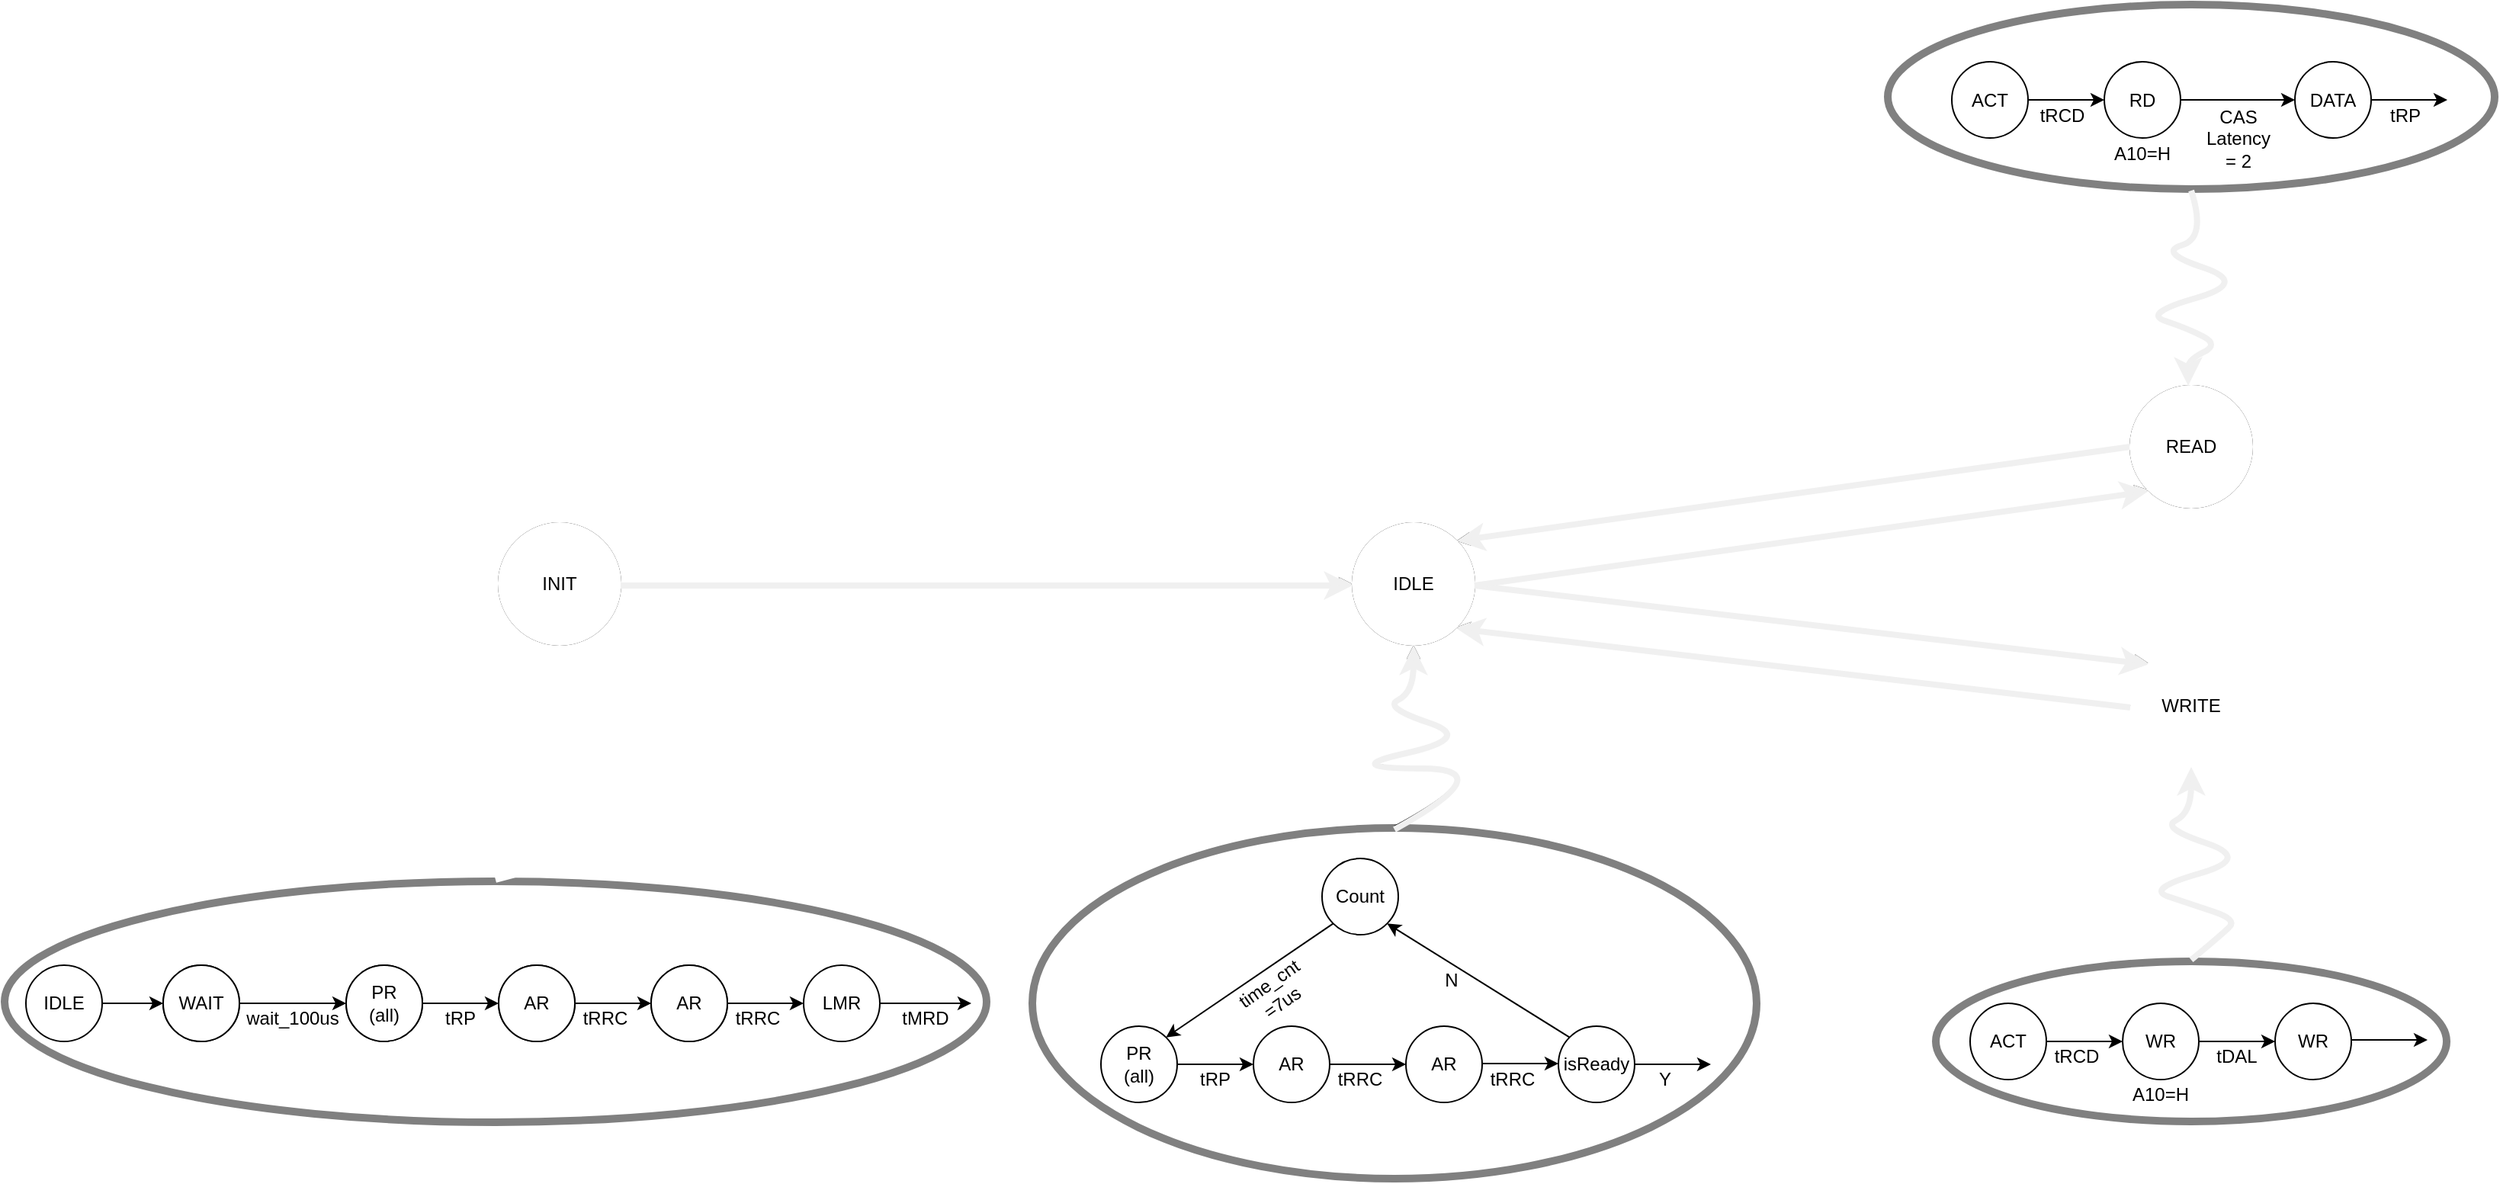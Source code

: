 <mxfile pages="1">
    <diagram id="SzldfXgz8s9Ld2kjQryq" name="Page-1">
        <mxGraphModel dx="1994" dy="810" grid="0" gridSize="10" guides="1" tooltips="1" connect="1" arrows="1" fold="1" page="0" pageScale="1" pageWidth="827" pageHeight="1169" math="0" shadow="0">
            <root>
                <mxCell id="0"/>
                <mxCell id="1" parent="0"/>
                <mxCell id="93" value="" style="ellipse;whiteSpace=wrap;html=1;strokeColor=#808080;labelBackgroundColor=#FFFFFF;labelBorderColor=#FFFFFF;fontColor=#000000;shadow=0;sketch=0;fillColor=#FFFFFF;strokeWidth=5;perimeterSpacing=1;" parent="1" vertex="1">
                    <mxGeometry x="681" y="170" width="398" height="121" as="geometry"/>
                </mxCell>
                <mxCell id="76" value="" style="ellipse;whiteSpace=wrap;html=1;strokeColor=#808080;labelBackgroundColor=none;labelBorderColor=none;fontColor=#000000;shadow=0;sketch=0;fillColor=#FFFFFF;strokeWidth=5;perimeterSpacing=1;" parent="1" vertex="1">
                    <mxGeometry x="712.5" y="797.5" width="335" height="105" as="geometry"/>
                </mxCell>
                <mxCell id="64" value="" style="ellipse;whiteSpace=wrap;html=1;strokeColor=#808080;labelBackgroundColor=#FFFFFF;labelBorderColor=#FFFFFF;fontColor=#000000;shadow=0;sketch=0;fillColor=#FFFFFF;strokeWidth=5;perimeterSpacing=1;" parent="1" vertex="1">
                    <mxGeometry x="120" y="710" width="475" height="230" as="geometry"/>
                </mxCell>
                <mxCell id="37" value="" style="ellipse;whiteSpace=wrap;html=1;fillColor=#FFFFFF;strokeColor=#808080;strokeWidth=5;perimeterSpacing=1;" parent="1" vertex="1">
                    <mxGeometry x="-554" y="745" width="644" height="158" as="geometry"/>
                </mxCell>
                <mxCell id="6" value="" style="edgeStyle=orthogonalEdgeStyle;rounded=0;orthogonalLoop=1;jettySize=auto;html=1;strokeColor=#000000;labelBackgroundColor=#FFFFFF;labelBorderColor=#FFFFFF;fontColor=#000000;shadow=0;sketch=0;" parent="1" source="2" target="3" edge="1">
                    <mxGeometry relative="1" as="geometry"/>
                </mxCell>
                <mxCell id="2" value="INIT" style="ellipse;whiteSpace=wrap;html=1;aspect=fixed;strokeColor=#000000;labelBackgroundColor=#FFFFFF;labelBorderColor=#FFFFFF;fontColor=#000000;shadow=0;sketch=0;" parent="1" vertex="1">
                    <mxGeometry x="-230" y="510" width="80" height="80" as="geometry"/>
                </mxCell>
                <mxCell id="3" value="IDLE" style="ellipse;whiteSpace=wrap;html=1;aspect=fixed;strokeColor=#000000;labelBackgroundColor=#FFFFFF;labelBorderColor=#FFFFFF;fontColor=#000000;shadow=0;sketch=0;" parent="1" vertex="1">
                    <mxGeometry x="330" y="510" width="80" height="80" as="geometry"/>
                </mxCell>
                <mxCell id="4" value="READ" style="ellipse;whiteSpace=wrap;html=1;aspect=fixed;strokeColor=#000000;labelBackgroundColor=#FFFFFF;labelBorderColor=#FFFFFF;fontColor=#000000;shadow=0;sketch=0;" parent="1" vertex="1">
                    <mxGeometry x="840" y="420" width="80" height="80" as="geometry"/>
                </mxCell>
                <mxCell id="7" value="WRITE" style="ellipse;whiteSpace=wrap;html=1;aspect=fixed;strokeColor=#FFFFFF;labelBackgroundColor=#FFFFFF;labelBorderColor=#FFFFFF;fontColor=#000000;shadow=0;sketch=0;fillColor=#FFFFFF;" parent="1" vertex="1">
                    <mxGeometry x="840" y="590" width="80" height="80" as="geometry"/>
                </mxCell>
                <mxCell id="14" value="" style="endArrow=classic;html=1;exitX=1;exitY=0.5;exitDx=0;exitDy=0;entryX=0;entryY=1;entryDx=0;entryDy=0;strokeColor=#000000;labelBackgroundColor=#FFFFFF;labelBorderColor=#FFFFFF;fontColor=#000000;shadow=0;sketch=0;" parent="1" source="3" target="4" edge="1">
                    <mxGeometry width="50" height="50" relative="1" as="geometry">
                        <mxPoint x="440" y="580" as="sourcePoint"/>
                        <mxPoint x="501.716" y="498.284" as="targetPoint"/>
                    </mxGeometry>
                </mxCell>
                <mxCell id="15" value="" style="endArrow=classic;html=1;exitX=1;exitY=0.5;exitDx=0;exitDy=0;entryX=0;entryY=0;entryDx=0;entryDy=0;strokeColor=#000000;labelBackgroundColor=#FFFFFF;labelBorderColor=#FFFFFF;fontColor=#000000;shadow=0;sketch=0;" parent="1" source="3" target="7" edge="1">
                    <mxGeometry width="50" height="50" relative="1" as="geometry">
                        <mxPoint x="370" y="700" as="sourcePoint"/>
                        <mxPoint x="420" y="650" as="targetPoint"/>
                    </mxGeometry>
                </mxCell>
                <mxCell id="16" value="" style="endArrow=classic;html=1;exitX=0;exitY=0.5;exitDx=0;exitDy=0;entryX=1;entryY=0;entryDx=0;entryDy=0;strokeColor=#000000;labelBackgroundColor=#FFFFFF;labelBorderColor=#FFFFFF;fontColor=#000000;shadow=0;sketch=0;" parent="1" source="4" target="3" edge="1">
                    <mxGeometry width="50" height="50" relative="1" as="geometry">
                        <mxPoint x="490" y="470" as="sourcePoint"/>
                        <mxPoint x="420" y="380" as="targetPoint"/>
                    </mxGeometry>
                </mxCell>
                <mxCell id="17" value="" style="endArrow=classic;html=1;exitX=0;exitY=0.5;exitDx=0;exitDy=0;entryX=1;entryY=1;entryDx=0;entryDy=0;strokeColor=#000000;labelBackgroundColor=#FFFFFF;labelBorderColor=#FFFFFF;fontColor=#000000;shadow=0;sketch=0;" parent="1" source="7" target="3" edge="1">
                    <mxGeometry width="50" height="50" relative="1" as="geometry">
                        <mxPoint x="500" y="480" as="sourcePoint"/>
                        <mxPoint x="408.284" y="531.716" as="targetPoint"/>
                    </mxGeometry>
                </mxCell>
                <mxCell id="24" value="" style="edgeStyle=orthogonalEdgeStyle;rounded=0;orthogonalLoop=1;jettySize=auto;html=1;strokeColor=#000000;labelBackgroundColor=#FFFFFF;labelBorderColor=#FFFFFF;fontColor=#000000;shadow=0;sketch=0;" parent="1" source="18" target="23" edge="1">
                    <mxGeometry relative="1" as="geometry"/>
                </mxCell>
                <mxCell id="18" value="WAIT" style="ellipse;whiteSpace=wrap;html=1;aspect=fixed;shadow=0;strokeColor=#000000;labelBackgroundColor=#FFFFFF;labelBorderColor=#FFFFFF;fontColor=#000000;sketch=0;" parent="1" vertex="1">
                    <mxGeometry x="-450" y="800" width="50" height="50" as="geometry"/>
                </mxCell>
                <mxCell id="26" value="" style="edgeStyle=orthogonalEdgeStyle;rounded=0;orthogonalLoop=1;jettySize=auto;html=1;strokeColor=#000000;labelBackgroundColor=#FFFFFF;labelBorderColor=#FFFFFF;fontColor=#000000;shadow=0;sketch=0;" parent="1" source="23" target="25" edge="1">
                    <mxGeometry relative="1" as="geometry"/>
                </mxCell>
                <mxCell id="23" value="PR&lt;br&gt;(all)" style="ellipse;whiteSpace=wrap;html=1;aspect=fixed;shadow=0;strokeColor=#000000;labelBackgroundColor=#FFFFFF;labelBorderColor=#FFFFFF;fontColor=#000000;sketch=0;" parent="1" vertex="1">
                    <mxGeometry x="-330" y="800" width="50" height="50" as="geometry"/>
                </mxCell>
                <mxCell id="29" value="" style="edgeStyle=orthogonalEdgeStyle;rounded=0;orthogonalLoop=1;jettySize=auto;html=1;strokeColor=#000000;labelBackgroundColor=#FFFFFF;labelBorderColor=#FFFFFF;fontColor=#000000;shadow=0;sketch=0;" parent="1" source="25" target="28" edge="1">
                    <mxGeometry relative="1" as="geometry"/>
                </mxCell>
                <mxCell id="25" value="AR" style="ellipse;whiteSpace=wrap;html=1;aspect=fixed;shadow=0;strokeColor=#000000;labelBackgroundColor=#FFFFFF;labelBorderColor=#FFFFFF;fontColor=#000000;sketch=0;" parent="1" vertex="1">
                    <mxGeometry x="-230" y="800" width="50" height="50" as="geometry"/>
                </mxCell>
                <mxCell id="31" value="" style="edgeStyle=orthogonalEdgeStyle;rounded=0;orthogonalLoop=1;jettySize=auto;html=1;strokeColor=#000000;labelBackgroundColor=#FFFFFF;labelBorderColor=#FFFFFF;fontColor=#000000;shadow=0;sketch=0;" parent="1" source="28" target="30" edge="1">
                    <mxGeometry relative="1" as="geometry"/>
                </mxCell>
                <mxCell id="28" value="AR" style="ellipse;whiteSpace=wrap;html=1;aspect=fixed;shadow=0;strokeColor=#000000;labelBackgroundColor=#FFFFFF;labelBorderColor=#FFFFFF;fontColor=#000000;sketch=0;" parent="1" vertex="1">
                    <mxGeometry x="-130" y="800" width="50" height="50" as="geometry"/>
                </mxCell>
                <mxCell id="35" value="" style="edgeStyle=orthogonalEdgeStyle;rounded=0;orthogonalLoop=1;jettySize=auto;html=1;strokeColor=#000000;labelBackgroundColor=#FFFFFF;labelBorderColor=#FFFFFF;fontColor=#000000;shadow=0;sketch=0;" parent="1" source="30" edge="1">
                    <mxGeometry relative="1" as="geometry">
                        <mxPoint x="80" y="825" as="targetPoint"/>
                    </mxGeometry>
                </mxCell>
                <mxCell id="30" value="LMR" style="ellipse;whiteSpace=wrap;html=1;aspect=fixed;shadow=0;strokeColor=#000000;labelBackgroundColor=#FFFFFF;labelBorderColor=#FFFFFF;fontColor=#000000;sketch=0;fillColor=#FFFFFF;" parent="1" vertex="1">
                    <mxGeometry x="-30" y="800" width="50" height="50" as="geometry"/>
                </mxCell>
                <mxCell id="20" value="wait_100us" style="text;html=1;strokeColor=none;fillColor=none;align=center;verticalAlign=middle;whiteSpace=wrap;rounded=0;shadow=0;labelBackgroundColor=none;labelBorderColor=none;fontColor=#000000;sketch=0;" parent="1" vertex="1">
                    <mxGeometry x="-385" y="825" width="40" height="20" as="geometry"/>
                </mxCell>
                <mxCell id="27" value="tRP" style="text;html=1;strokeColor=none;fillColor=none;align=center;verticalAlign=middle;whiteSpace=wrap;rounded=0;shadow=0;labelBackgroundColor=#FFFFFF;labelBorderColor=#FFFFFF;fontColor=#000000;sketch=0;" parent="1" vertex="1">
                    <mxGeometry x="-275" y="825" width="40" height="20" as="geometry"/>
                </mxCell>
                <mxCell id="32" value="tRRC" style="text;html=1;strokeColor=none;fillColor=none;align=center;verticalAlign=middle;whiteSpace=wrap;rounded=0;shadow=0;labelBackgroundColor=#FFFFFF;labelBorderColor=#FFFFFF;fontColor=#000000;sketch=0;" parent="1" vertex="1">
                    <mxGeometry x="-80" y="825" width="40" height="20" as="geometry"/>
                </mxCell>
                <mxCell id="33" value="tRRC" style="text;html=1;strokeColor=none;fillColor=none;align=center;verticalAlign=middle;whiteSpace=wrap;rounded=0;shadow=0;labelBackgroundColor=#FFFFFF;labelBorderColor=#FFFFFF;fontColor=#000000;sketch=0;" parent="1" vertex="1">
                    <mxGeometry x="-180" y="825" width="40" height="20" as="geometry"/>
                </mxCell>
                <mxCell id="36" value="tMRD" style="text;html=1;strokeColor=none;fillColor=none;align=center;verticalAlign=middle;whiteSpace=wrap;rounded=0;shadow=0;labelBackgroundColor=#FFFFFF;labelBorderColor=#FFFFFF;fontColor=#000000;sketch=0;" parent="1" vertex="1">
                    <mxGeometry x="30" y="825" width="40" height="20" as="geometry"/>
                </mxCell>
                <mxCell id="40" value="" style="curved=1;endArrow=classic;html=1;exitX=0.5;exitY=0;exitDx=0;exitDy=0;strokeColor=#FFFFFF;labelBackgroundColor=#FFFFFF;labelBorderColor=#FFFFFF;fontColor=#000000;shadow=0;sketch=0;strokeWidth=4;" parent="1" source="37" edge="1">
                    <mxGeometry width="50" height="50" relative="1" as="geometry">
                        <mxPoint x="-290" y="670" as="sourcePoint"/>
                        <mxPoint x="-190" y="590" as="targetPoint"/>
                        <Array as="points">
                            <mxPoint x="-140" y="720"/>
                            <mxPoint x="-230" y="700"/>
                            <mxPoint x="-150" y="680"/>
                            <mxPoint x="-220" y="650"/>
                            <mxPoint x="-170" y="640"/>
                            <mxPoint x="-190" y="610"/>
                        </Array>
                    </mxGeometry>
                </mxCell>
                <mxCell id="47" value="PR&lt;br&gt;(all)" style="ellipse;whiteSpace=wrap;html=1;aspect=fixed;shadow=0;strokeColor=#000000;labelBackgroundColor=#FFFFFF;labelBorderColor=#FFFFFF;fontColor=#000000;sketch=0;fillColor=#FFFFFF;" parent="1" vertex="1">
                    <mxGeometry x="165" y="840" width="50" height="50" as="geometry"/>
                </mxCell>
                <mxCell id="48" value="AR" style="ellipse;whiteSpace=wrap;html=1;aspect=fixed;shadow=0;strokeColor=#000000;labelBackgroundColor=#FFFFFF;labelBorderColor=#FFFFFF;fontColor=#000000;sketch=0;fillColor=#FFFFFF;" parent="1" vertex="1">
                    <mxGeometry x="265" y="840" width="50" height="50" as="geometry"/>
                </mxCell>
                <mxCell id="49" value="AR" style="ellipse;whiteSpace=wrap;html=1;aspect=fixed;shadow=0;strokeColor=#000000;labelBackgroundColor=#FFFFFF;labelBorderColor=#FFFFFF;fontColor=#000000;sketch=0;fillColor=#FFFFFF;" parent="1" vertex="1">
                    <mxGeometry x="365" y="840" width="50" height="50" as="geometry"/>
                </mxCell>
                <mxCell id="50" value="tRP" style="text;html=1;strokeColor=none;fillColor=none;align=center;verticalAlign=middle;whiteSpace=wrap;rounded=0;shadow=0;labelBackgroundColor=#FFFFFF;labelBorderColor=#FFFFFF;fontColor=#000000;sketch=0;" parent="1" vertex="1">
                    <mxGeometry x="220" y="865" width="40" height="20" as="geometry"/>
                </mxCell>
                <mxCell id="51" value="tRRC" style="text;html=1;strokeColor=none;fillColor=none;align=center;verticalAlign=middle;whiteSpace=wrap;rounded=0;shadow=0;labelBackgroundColor=#FFFFFF;labelBorderColor=#FFFFFF;fontColor=#000000;sketch=0;" parent="1" vertex="1">
                    <mxGeometry x="415" y="865" width="40" height="20" as="geometry"/>
                </mxCell>
                <mxCell id="52" value="tRRC" style="text;html=1;strokeColor=none;fillColor=none;align=center;verticalAlign=middle;whiteSpace=wrap;rounded=0;shadow=0;labelBackgroundColor=#FFFFFF;labelBorderColor=#FFFFFF;fontColor=#000000;sketch=0;" parent="1" vertex="1">
                    <mxGeometry x="315" y="865" width="40" height="20" as="geometry"/>
                </mxCell>
                <mxCell id="53" value="" style="endArrow=classic;html=1;exitX=1;exitY=0.5;exitDx=0;exitDy=0;entryX=0;entryY=0.5;entryDx=0;entryDy=0;strokeColor=#000000;labelBackgroundColor=#FFFFFF;labelBorderColor=#FFFFFF;fontColor=#000000;shadow=0;sketch=0;" parent="1" source="47" target="48" edge="1">
                    <mxGeometry width="50" height="50" relative="1" as="geometry">
                        <mxPoint x="225" y="850" as="sourcePoint"/>
                        <mxPoint x="275" y="800" as="targetPoint"/>
                    </mxGeometry>
                </mxCell>
                <mxCell id="54" value="" style="endArrow=classic;html=1;exitX=1;exitY=0.5;exitDx=0;exitDy=0;entryX=0;entryY=0.5;entryDx=0;entryDy=0;strokeColor=#000000;labelBackgroundColor=#FFFFFF;labelBorderColor=#FFFFFF;fontColor=#000000;shadow=0;sketch=0;" parent="1" edge="1">
                    <mxGeometry width="50" height="50" relative="1" as="geometry">
                        <mxPoint x="315.0" y="865" as="sourcePoint"/>
                        <mxPoint x="365.0" y="865" as="targetPoint"/>
                    </mxGeometry>
                </mxCell>
                <mxCell id="55" value="" style="endArrow=classic;html=1;exitX=1;exitY=0.5;exitDx=0;exitDy=0;entryX=0;entryY=0.5;entryDx=0;entryDy=0;strokeColor=#000000;labelBackgroundColor=#FFFFFF;labelBorderColor=#FFFFFF;fontColor=#000000;shadow=0;sketch=0;" parent="1" edge="1">
                    <mxGeometry width="50" height="50" relative="1" as="geometry">
                        <mxPoint x="415.0" y="864.5" as="sourcePoint"/>
                        <mxPoint x="465.0" y="864.5" as="targetPoint"/>
                    </mxGeometry>
                </mxCell>
                <mxCell id="56" value="isReady" style="ellipse;whiteSpace=wrap;html=1;aspect=fixed;shadow=0;strokeColor=#000000;labelBackgroundColor=#FFFFFF;labelBorderColor=#FFFFFF;fontColor=#000000;sketch=0;fillColor=#FFFFFF;" parent="1" vertex="1">
                    <mxGeometry x="465" y="840" width="50" height="50" as="geometry"/>
                </mxCell>
                <mxCell id="57" value="" style="endArrow=classic;html=1;exitX=1;exitY=0.5;exitDx=0;exitDy=0;entryX=0;entryY=0.5;entryDx=0;entryDy=0;strokeColor=#000000;labelBackgroundColor=#FFFFFF;labelBorderColor=#FFFFFF;fontColor=#000000;shadow=0;sketch=0;" parent="1" edge="1">
                    <mxGeometry width="50" height="50" relative="1" as="geometry">
                        <mxPoint x="515.0" y="865" as="sourcePoint"/>
                        <mxPoint x="565.0" y="865" as="targetPoint"/>
                    </mxGeometry>
                </mxCell>
                <mxCell id="58" value="Y" style="text;html=1;strokeColor=none;fillColor=none;align=center;verticalAlign=middle;whiteSpace=wrap;rounded=0;shadow=0;labelBackgroundColor=#FFFFFF;labelBorderColor=#FFFFFF;fontColor=#000000;sketch=0;" parent="1" vertex="1">
                    <mxGeometry x="515" y="865" width="40" height="20" as="geometry"/>
                </mxCell>
                <mxCell id="59" value="Count" style="ellipse;whiteSpace=wrap;html=1;aspect=fixed;shadow=0;strokeColor=#000000;labelBackgroundColor=#FFFFFF;labelBorderColor=#FFFFFF;fontColor=#000000;sketch=0;fillColor=#FFFFFF;" parent="1" vertex="1">
                    <mxGeometry x="310" y="730" width="50" height="50" as="geometry"/>
                </mxCell>
                <mxCell id="60" value="" style="endArrow=classic;html=1;exitX=0;exitY=0;exitDx=0;exitDy=0;entryX=1;entryY=1;entryDx=0;entryDy=0;strokeColor=#000000;labelBackgroundColor=#FFFFFF;labelBorderColor=#FFFFFF;fontColor=#000000;shadow=0;sketch=0;" parent="1" source="56" target="59" edge="1">
                    <mxGeometry width="50" height="50" relative="1" as="geometry">
                        <mxPoint x="225" y="800" as="sourcePoint"/>
                        <mxPoint x="275" y="750" as="targetPoint"/>
                    </mxGeometry>
                </mxCell>
                <mxCell id="61" value="" style="endArrow=classic;html=1;exitX=0;exitY=1;exitDx=0;exitDy=0;entryX=1;entryY=0;entryDx=0;entryDy=0;strokeColor=#000000;labelBackgroundColor=#FFFFFF;labelBorderColor=#FFFFFF;fontColor=#000000;shadow=0;sketch=0;" parent="1" source="59" target="47" edge="1">
                    <mxGeometry width="50" height="50" relative="1" as="geometry">
                        <mxPoint x="285" y="780.0" as="sourcePoint"/>
                        <mxPoint x="155" y="695" as="targetPoint"/>
                    </mxGeometry>
                </mxCell>
                <mxCell id="62" value="N" style="text;html=1;strokeColor=none;fillColor=none;align=center;verticalAlign=middle;whiteSpace=wrap;rounded=0;shadow=0;labelBackgroundColor=none;labelBorderColor=none;fontColor=#000000;sketch=0;" parent="1" vertex="1">
                    <mxGeometry x="375" y="800" width="40" height="20" as="geometry"/>
                </mxCell>
                <mxCell id="63" value="&lt;p style=&quot;line-height: 120%&quot;&gt;time_cnt =7us&lt;/p&gt;" style="text;html=1;strokeColor=none;fillColor=none;align=center;verticalAlign=middle;whiteSpace=wrap;rounded=0;shadow=0;rotation=325;labelBackgroundColor=none;labelBorderColor=none;fontColor=#000000;sketch=0;" parent="1" vertex="1">
                    <mxGeometry x="247" y="808" width="65" height="20" as="geometry"/>
                </mxCell>
                <mxCell id="65" value="" style="curved=1;endArrow=classic;html=1;exitX=0.5;exitY=0;exitDx=0;exitDy=0;entryX=0.5;entryY=1;entryDx=0;entryDy=0;strokeColor=#000000;labelBackgroundColor=#FFFFFF;labelBorderColor=#FFFFFF;fontColor=#000000;shadow=0;sketch=0;" parent="1" source="64" target="3" edge="1">
                    <mxGeometry width="50" height="50" relative="1" as="geometry">
                        <mxPoint x="110" y="690" as="sourcePoint"/>
                        <mxPoint x="160" y="640" as="targetPoint"/>
                        <Array as="points">
                            <mxPoint x="430" y="670"/>
                            <mxPoint x="320" y="670"/>
                            <mxPoint x="410" y="650"/>
                            <mxPoint x="350" y="630"/>
                            <mxPoint x="370" y="620"/>
                        </Array>
                    </mxGeometry>
                </mxCell>
                <mxCell id="69" value="" style="edgeStyle=orthogonalEdgeStyle;rounded=0;orthogonalLoop=1;jettySize=auto;html=1;strokeColor=#000000;labelBackgroundColor=#FFFFFF;labelBorderColor=#FFFFFF;fontColor=#000000;shadow=0;sketch=0;" parent="1" source="66" target="68" edge="1">
                    <mxGeometry relative="1" as="geometry"/>
                </mxCell>
                <mxCell id="66" value="ACT" style="ellipse;whiteSpace=wrap;html=1;aspect=fixed;shadow=0;strokeColor=#000000;labelBackgroundColor=none;labelBorderColor=none;fontColor=#000000;sketch=0;fillColor=#FFFFFF;" parent="1" vertex="1">
                    <mxGeometry x="735" y="825" width="50" height="50" as="geometry"/>
                </mxCell>
                <mxCell id="73" value="" style="edgeStyle=orthogonalEdgeStyle;rounded=0;orthogonalLoop=1;jettySize=auto;html=1;strokeColor=#000000;labelBackgroundColor=#FFFFFF;labelBorderColor=#FFFFFF;fontColor=#000000;shadow=0;sketch=0;" parent="1" source="68" target="72" edge="1">
                    <mxGeometry relative="1" as="geometry"/>
                </mxCell>
                <mxCell id="68" value="WR" style="ellipse;whiteSpace=wrap;html=1;aspect=fixed;shadow=0;strokeColor=#000000;labelBackgroundColor=none;labelBorderColor=none;fontColor=#000000;sketch=0;fillColor=#FFFFFF;" parent="1" vertex="1">
                    <mxGeometry x="835" y="825" width="50" height="50" as="geometry"/>
                </mxCell>
                <mxCell id="72" value="WR" style="ellipse;whiteSpace=wrap;html=1;aspect=fixed;shadow=0;strokeColor=#000000;labelBackgroundColor=none;labelBorderColor=none;fontColor=#000000;sketch=0;fillColor=#FFFFFF;" parent="1" vertex="1">
                    <mxGeometry x="935" y="825" width="50" height="50" as="geometry"/>
                </mxCell>
                <mxCell id="70" value="tRCD" style="text;html=1;strokeColor=none;fillColor=none;align=center;verticalAlign=middle;whiteSpace=wrap;rounded=0;shadow=0;labelBackgroundColor=#FFFFFF;labelBorderColor=#FFFFFF;fontColor=#000000;sketch=0;" parent="1" vertex="1">
                    <mxGeometry x="785" y="850" width="40" height="20" as="geometry"/>
                </mxCell>
                <mxCell id="71" value="A10=H" style="text;html=1;strokeColor=none;fillColor=none;align=center;verticalAlign=middle;whiteSpace=wrap;rounded=0;shadow=0;labelBackgroundColor=#FFFFFF;labelBorderColor=#FFFFFF;fontColor=#000000;sketch=0;" parent="1" vertex="1">
                    <mxGeometry x="840" y="875" width="40" height="20" as="geometry"/>
                </mxCell>
                <mxCell id="74" value="tDAL" style="text;html=1;strokeColor=none;fillColor=none;align=center;verticalAlign=middle;whiteSpace=wrap;rounded=0;shadow=0;labelBackgroundColor=#FFFFFF;labelBorderColor=#FFFFFF;fontColor=#000000;sketch=0;" parent="1" vertex="1">
                    <mxGeometry x="890" y="850" width="40" height="20" as="geometry"/>
                </mxCell>
                <mxCell id="75" value="" style="edgeStyle=orthogonalEdgeStyle;rounded=0;orthogonalLoop=1;jettySize=auto;html=1;strokeColor=#000000;labelBackgroundColor=#FFFFFF;labelBorderColor=#FFFFFF;fontColor=#000000;shadow=0;sketch=0;" parent="1" edge="1">
                    <mxGeometry relative="1" as="geometry">
                        <mxPoint x="985" y="849.0" as="sourcePoint"/>
                        <mxPoint x="1035" y="849.0" as="targetPoint"/>
                    </mxGeometry>
                </mxCell>
                <mxCell id="77" value="" style="curved=1;endArrow=classic;html=1;exitX=0.5;exitY=0;exitDx=0;exitDy=0;entryX=0.5;entryY=1;entryDx=0;entryDy=0;strokeColor=#F0F0F0;labelBackgroundColor=#FFFFFF;labelBorderColor=#FFFFFF;fontColor=#000000;shadow=0;sketch=0;strokeWidth=4;" parent="1" source="76" edge="1">
                    <mxGeometry width="50" height="50" relative="1" as="geometry">
                        <mxPoint x="867.5" y="790" as="sourcePoint"/>
                        <mxPoint x="880" y="670" as="targetPoint"/>
                        <Array as="points">
                            <mxPoint x="900" y="780"/>
                            <mxPoint x="910" y="770"/>
                            <mxPoint x="880" y="760"/>
                            <mxPoint x="850" y="750"/>
                            <mxPoint x="920" y="730"/>
                            <mxPoint x="860" y="710"/>
                            <mxPoint x="880" y="700"/>
                        </Array>
                    </mxGeometry>
                </mxCell>
                <mxCell id="79" value="" style="edgeStyle=orthogonalEdgeStyle;rounded=0;orthogonalLoop=1;jettySize=auto;html=1;strokeColor=#000000;labelBackgroundColor=#FFFFFF;labelBorderColor=#FFFFFF;fontColor=#000000;shadow=0;sketch=0;" parent="1" source="80" target="82" edge="1">
                    <mxGeometry relative="1" as="geometry"/>
                </mxCell>
                <mxCell id="80" value="ACT" style="ellipse;whiteSpace=wrap;html=1;aspect=fixed;shadow=0;strokeColor=#000000;labelBackgroundColor=#FFFFFF;labelBorderColor=#FFFFFF;fontColor=#000000;sketch=0;fillColor=#FFFFFF;" parent="1" vertex="1">
                    <mxGeometry x="723" y="207.5" width="50" height="50" as="geometry"/>
                </mxCell>
                <mxCell id="89" value="" style="edgeStyle=orthogonalEdgeStyle;rounded=0;orthogonalLoop=1;jettySize=auto;html=1;strokeColor=#000000;labelBackgroundColor=#FFFFFF;labelBorderColor=#FFFFFF;fontColor=#000000;shadow=0;sketch=0;" parent="1" source="82" target="88" edge="1">
                    <mxGeometry relative="1" as="geometry"/>
                </mxCell>
                <mxCell id="82" value="RD" style="ellipse;whiteSpace=wrap;html=1;aspect=fixed;shadow=0;strokeColor=#000000;labelBackgroundColor=#FFFFFF;labelBorderColor=#FFFFFF;fontColor=#000000;sketch=0;fillColor=#FFFFFF;" parent="1" vertex="1">
                    <mxGeometry x="823" y="207.5" width="50" height="50" as="geometry"/>
                </mxCell>
                <mxCell id="88" value="DATA" style="ellipse;whiteSpace=wrap;html=1;aspect=fixed;shadow=0;strokeColor=#000000;labelBackgroundColor=#FFFFFF;labelBorderColor=#FFFFFF;fontColor=#000000;sketch=0;fillColor=#FFFFFF;" parent="1" vertex="1">
                    <mxGeometry x="948" y="207.5" width="50" height="50" as="geometry"/>
                </mxCell>
                <mxCell id="84" value="tRCD" style="text;html=1;strokeColor=none;fillColor=none;align=center;verticalAlign=middle;whiteSpace=wrap;rounded=0;shadow=0;labelBackgroundColor=#FFFFFF;labelBorderColor=#FFFFFF;fontColor=#000000;sketch=0;" parent="1" vertex="1">
                    <mxGeometry x="773" y="233" width="45" height="20" as="geometry"/>
                </mxCell>
                <mxCell id="85" value="A10=H" style="text;html=1;strokeColor=none;fillColor=none;align=center;verticalAlign=middle;whiteSpace=wrap;rounded=0;shadow=0;labelBackgroundColor=#FFFFFF;labelBorderColor=#FFFFFF;fontColor=#000000;sketch=0;" parent="1" vertex="1">
                    <mxGeometry x="828" y="257.5" width="40" height="20" as="geometry"/>
                </mxCell>
                <mxCell id="90" value="CAS Latency&lt;br&gt;= 2" style="text;html=1;strokeColor=#000000;fillColor=none;align=center;verticalAlign=middle;whiteSpace=wrap;rounded=0;shadow=0;labelBackgroundColor=#FFFFFF;labelBorderColor=#FFFFFF;fontColor=#000000;sketch=0;" parent="1" vertex="1">
                    <mxGeometry x="890.5" y="247.5" width="40" height="20" as="geometry"/>
                </mxCell>
                <mxCell id="91" value="" style="edgeStyle=orthogonalEdgeStyle;rounded=0;orthogonalLoop=1;jettySize=auto;html=1;strokeColor=#000000;labelBackgroundColor=#FFFFFF;labelBorderColor=#FFFFFF;fontColor=#000000;shadow=0;sketch=0;" parent="1" edge="1">
                    <mxGeometry relative="1" as="geometry">
                        <mxPoint x="998" y="232.5" as="sourcePoint"/>
                        <mxPoint x="1048" y="232.5" as="targetPoint"/>
                    </mxGeometry>
                </mxCell>
                <mxCell id="92" value="tRP" style="text;html=1;strokeColor=none;fillColor=none;align=center;verticalAlign=middle;whiteSpace=wrap;rounded=0;shadow=0;labelBackgroundColor=#FFFFFF;labelBorderColor=#FFFFFF;fontColor=#000000;sketch=0;" parent="1" vertex="1">
                    <mxGeometry x="998" y="233" width="45" height="20" as="geometry"/>
                </mxCell>
                <mxCell id="95" value="" style="curved=1;endArrow=classic;html=1;exitX=0.5;exitY=1;exitDx=0;exitDy=0;entryX=0.5;entryY=1;entryDx=0;entryDy=0;strokeColor=#F0F0F0;labelBackgroundColor=#FFFFFF;labelBorderColor=#FFFFFF;fontColor=#000000;shadow=0;sketch=0;strokeWidth=4;" parent="1" source="93" edge="1">
                    <mxGeometry width="50" height="50" relative="1" as="geometry">
                        <mxPoint x="878" y="292.5" as="sourcePoint"/>
                        <mxPoint x="878" y="420" as="targetPoint"/>
                        <Array as="points">
                            <mxPoint x="890" y="323"/>
                            <mxPoint x="858" y="332.5"/>
                            <mxPoint x="918" y="352.5"/>
                            <mxPoint x="848" y="372.5"/>
                            <mxPoint x="878" y="382.5"/>
                            <mxPoint x="898" y="393"/>
                            <mxPoint x="878" y="403"/>
                        </Array>
                    </mxGeometry>
                </mxCell>
                <mxCell id="107" value="WAIT" style="ellipse;whiteSpace=wrap;html=1;aspect=fixed;shadow=0;strokeColor=#000000;labelBackgroundColor=#FFFFFF;labelBorderColor=#FFFFFF;fontColor=#000000;sketch=0;fillColor=#FFFFFF;" parent="1" vertex="1">
                    <mxGeometry x="-450" y="800" width="50" height="50" as="geometry"/>
                </mxCell>
                <mxCell id="108" value="PR&lt;br&gt;(all)" style="ellipse;whiteSpace=wrap;html=1;aspect=fixed;shadow=0;strokeColor=#000000;labelBackgroundColor=#FFFFFF;labelBorderColor=#FFFFFF;fontColor=#000000;sketch=0;fillColor=#FFFFFF;" parent="1" vertex="1">
                    <mxGeometry x="-330" y="800" width="50" height="50" as="geometry"/>
                </mxCell>
                <mxCell id="109" value="AR" style="ellipse;whiteSpace=wrap;html=1;aspect=fixed;shadow=0;strokeColor=#000000;labelBackgroundColor=#FFFFFF;labelBorderColor=#FFFFFF;fontColor=#000000;sketch=0;fillColor=#FFFFFF;" parent="1" vertex="1">
                    <mxGeometry x="-230" y="800" width="50" height="50" as="geometry"/>
                </mxCell>
                <mxCell id="110" value="AR" style="ellipse;whiteSpace=wrap;html=1;aspect=fixed;shadow=0;strokeColor=#000000;labelBackgroundColor=#FFFFFF;labelBorderColor=#FFFFFF;fontColor=#000000;sketch=0;fillColor=#FFFFFF;" parent="1" vertex="1">
                    <mxGeometry x="-130" y="800" width="50" height="50" as="geometry"/>
                </mxCell>
                <mxCell id="111" value="INIT" style="ellipse;whiteSpace=wrap;html=1;aspect=fixed;strokeColor=#FFFFFF;labelBackgroundColor=#FFFFFF;labelBorderColor=#FFFFFF;fontColor=#000000;shadow=0;sketch=0;fillColor=#FFFFFF;" parent="1" vertex="1">
                    <mxGeometry x="-230" y="510" width="80" height="80" as="geometry"/>
                </mxCell>
                <mxCell id="112" value="IDLE" style="ellipse;whiteSpace=wrap;html=1;aspect=fixed;strokeColor=#FFFFFF;labelBackgroundColor=#FFFFFF;labelBorderColor=#FFFFFF;fontColor=#000000;shadow=0;sketch=0;fillColor=#FFFFFF;" parent="1" vertex="1">
                    <mxGeometry x="330" y="510" width="80" height="80" as="geometry"/>
                </mxCell>
                <mxCell id="113" value="" style="edgeStyle=orthogonalEdgeStyle;rounded=0;orthogonalLoop=1;jettySize=auto;html=1;strokeColor=#F0F0F0;labelBackgroundColor=#FFFFFF;labelBorderColor=#FFFFFF;fontColor=#000000;shadow=0;sketch=0;" parent="1" source="111" target="112" edge="1">
                    <mxGeometry relative="1" as="geometry"/>
                </mxCell>
                <mxCell id="114" value="" style="endArrow=classic;html=1;exitX=1;exitY=0.5;exitDx=0;exitDy=0;entryX=0;entryY=1;entryDx=0;entryDy=0;strokeColor=#F0F0F0;labelBackgroundColor=#FFFFFF;labelBorderColor=#FFFFFF;fontColor=#000000;shadow=0;sketch=0;" parent="1" source="112" target="119" edge="1">
                    <mxGeometry width="50" height="50" relative="1" as="geometry">
                        <mxPoint x="440" y="580" as="sourcePoint"/>
                        <mxPoint x="501.716" y="498.284" as="targetPoint"/>
                    </mxGeometry>
                </mxCell>
                <mxCell id="115" value="" style="endArrow=classic;html=1;exitX=0;exitY=0.5;exitDx=0;exitDy=0;entryX=1;entryY=0;entryDx=0;entryDy=0;strokeColor=#F0F0F0;labelBackgroundColor=#FFFFFF;labelBorderColor=#FFFFFF;fontColor=#000000;shadow=0;sketch=0;strokeWidth=4;" parent="1" source="119" target="112" edge="1">
                    <mxGeometry width="50" height="50" relative="1" as="geometry">
                        <mxPoint x="490" y="470" as="sourcePoint"/>
                        <mxPoint x="420" y="380" as="targetPoint"/>
                    </mxGeometry>
                </mxCell>
                <mxCell id="116" value="" style="endArrow=classic;html=1;exitX=1;exitY=0.5;exitDx=0;exitDy=0;entryX=0;entryY=0;entryDx=0;entryDy=0;strokeColor=#F0F0F0;labelBackgroundColor=#FFFFFF;labelBorderColor=#FFFFFF;fontColor=#000000;shadow=0;sketch=0;" parent="1" source="112" edge="1">
                    <mxGeometry width="50" height="50" relative="1" as="geometry">
                        <mxPoint x="370" y="700" as="sourcePoint"/>
                        <mxPoint x="851.716" y="601.716" as="targetPoint"/>
                    </mxGeometry>
                </mxCell>
                <mxCell id="117" value="" style="endArrow=classic;html=1;exitX=0;exitY=0.5;exitDx=0;exitDy=0;entryX=1;entryY=1;entryDx=0;entryDy=0;strokeColor=#F0F0F0;labelBackgroundColor=#FFFFFF;labelBorderColor=#FFFFFF;fontColor=#000000;shadow=0;sketch=0;" parent="1" target="112" edge="1">
                    <mxGeometry width="50" height="50" relative="1" as="geometry">
                        <mxPoint x="840" y="630" as="sourcePoint"/>
                        <mxPoint x="408.284" y="531.716" as="targetPoint"/>
                    </mxGeometry>
                </mxCell>
                <mxCell id="118" value="" style="curved=1;endArrow=classic;html=1;exitX=0.5;exitY=0;exitDx=0;exitDy=0;entryX=0.5;entryY=1;entryDx=0;entryDy=0;strokeColor=#F0F0F0;labelBackgroundColor=#FFFFFF;labelBorderColor=#FFFFFF;fontColor=#000000;shadow=0;sketch=0;" parent="1" target="112" edge="1">
                    <mxGeometry width="50" height="50" relative="1" as="geometry">
                        <mxPoint x="357.5" y="710" as="sourcePoint"/>
                        <mxPoint x="160" y="640" as="targetPoint"/>
                        <Array as="points">
                            <mxPoint x="430" y="670"/>
                            <mxPoint x="320" y="670"/>
                            <mxPoint x="410" y="650"/>
                            <mxPoint x="350" y="630"/>
                            <mxPoint x="370" y="620"/>
                        </Array>
                    </mxGeometry>
                </mxCell>
                <mxCell id="119" value="READ" style="ellipse;whiteSpace=wrap;html=1;aspect=fixed;strokeColor=#FFFFFF;labelBackgroundColor=#FFFFFF;labelBorderColor=#FFFFFF;fontColor=#000000;shadow=0;sketch=0;fillColor=#FFFFFF;" parent="1" vertex="1">
                    <mxGeometry x="840" y="420" width="80" height="80" as="geometry"/>
                </mxCell>
                <mxCell id="129" value="" style="curved=1;endArrow=classic;html=1;exitX=0.5;exitY=0;exitDx=0;exitDy=0;entryX=0.5;entryY=1;entryDx=0;entryDy=0;strokeColor=#F0F0F0;labelBackgroundColor=#FFFFFF;labelBorderColor=#FFFFFF;fontColor=#000000;shadow=0;sketch=0;strokeWidth=4;" parent="1" edge="1">
                    <mxGeometry width="50" height="50" relative="1" as="geometry">
                        <mxPoint x="357.5" y="711" as="sourcePoint"/>
                        <mxPoint x="370" y="591.0" as="targetPoint"/>
                        <Array as="points">
                            <mxPoint x="430" y="671"/>
                            <mxPoint x="320" y="671"/>
                            <mxPoint x="410" y="651"/>
                            <mxPoint x="350" y="631"/>
                            <mxPoint x="370" y="621"/>
                        </Array>
                    </mxGeometry>
                </mxCell>
                <mxCell id="131" value="" style="edgeStyle=orthogonalEdgeStyle;rounded=0;orthogonalLoop=1;jettySize=auto;html=1;strokeColor=#F0F0F0;labelBackgroundColor=#FFFFFF;labelBorderColor=#FFFFFF;fontColor=#000000;shadow=0;sketch=0;strokeWidth=4;" parent="1" edge="1">
                    <mxGeometry relative="1" as="geometry">
                        <mxPoint x="-150" y="551.0" as="sourcePoint"/>
                        <mxPoint x="330" y="551.0" as="targetPoint"/>
                    </mxGeometry>
                </mxCell>
                <mxCell id="132" value="" style="endArrow=classic;html=1;exitX=0;exitY=0.5;exitDx=0;exitDy=0;entryX=1;entryY=1;entryDx=0;entryDy=0;strokeColor=#F0F0F0;labelBackgroundColor=#FFFFFF;labelBorderColor=#FFFFFF;fontColor=#000000;shadow=0;sketch=0;strokeWidth=4;" parent="1" edge="1">
                    <mxGeometry width="50" height="50" relative="1" as="geometry">
                        <mxPoint x="840" y="631" as="sourcePoint"/>
                        <mxPoint x="398.284" y="579.284" as="targetPoint"/>
                    </mxGeometry>
                </mxCell>
                <mxCell id="133" value="" style="endArrow=classic;html=1;exitX=1;exitY=0.5;exitDx=0;exitDy=0;entryX=0;entryY=0;entryDx=0;entryDy=0;strokeColor=#F0F0F0;labelBackgroundColor=#FFFFFF;labelBorderColor=#FFFFFF;fontColor=#000000;shadow=0;sketch=0;strokeWidth=4;" parent="1" edge="1">
                    <mxGeometry width="50" height="50" relative="1" as="geometry">
                        <mxPoint x="410.0" y="551.0" as="sourcePoint"/>
                        <mxPoint x="851.716" y="602.716" as="targetPoint"/>
                    </mxGeometry>
                </mxCell>
                <mxCell id="134" value="" style="endArrow=classic;html=1;exitX=1;exitY=0.5;exitDx=0;exitDy=0;entryX=0;entryY=1;entryDx=0;entryDy=0;strokeColor=#F0F0F0;labelBackgroundColor=#FFFFFF;labelBorderColor=#FFFFFF;fontColor=#000000;shadow=0;sketch=0;strokeWidth=4;" parent="1" edge="1">
                    <mxGeometry width="50" height="50" relative="1" as="geometry">
                        <mxPoint x="410.0" y="551.0" as="sourcePoint"/>
                        <mxPoint x="851.716" y="489.284" as="targetPoint"/>
                    </mxGeometry>
                </mxCell>
                <mxCell id="135" value="IDLE" style="ellipse;whiteSpace=wrap;html=1;aspect=fixed;shadow=0;strokeColor=#000000;labelBackgroundColor=#FFFFFF;labelBorderColor=#FFFFFF;fontColor=#000000;sketch=0;fillColor=#FFFFFF;" parent="1" vertex="1">
                    <mxGeometry x="-540" y="800" width="50" height="50" as="geometry"/>
                </mxCell>
                <mxCell id="136" value="" style="edgeStyle=orthogonalEdgeStyle;rounded=0;orthogonalLoop=1;jettySize=auto;html=1;strokeColor=#000000;labelBackgroundColor=#FFFFFF;labelBorderColor=#FFFFFF;fontColor=#000000;shadow=0;sketch=0;exitX=1;exitY=0.5;exitDx=0;exitDy=0;entryX=0;entryY=0.5;entryDx=0;entryDy=0;" parent="1" source="135" target="107" edge="1">
                    <mxGeometry relative="1" as="geometry">
                        <mxPoint x="-491" y="910" as="sourcePoint"/>
                        <mxPoint x="-387" y="864.67" as="targetPoint"/>
                    </mxGeometry>
                </mxCell>
            </root>
        </mxGraphModel>
    </diagram>
</mxfile>